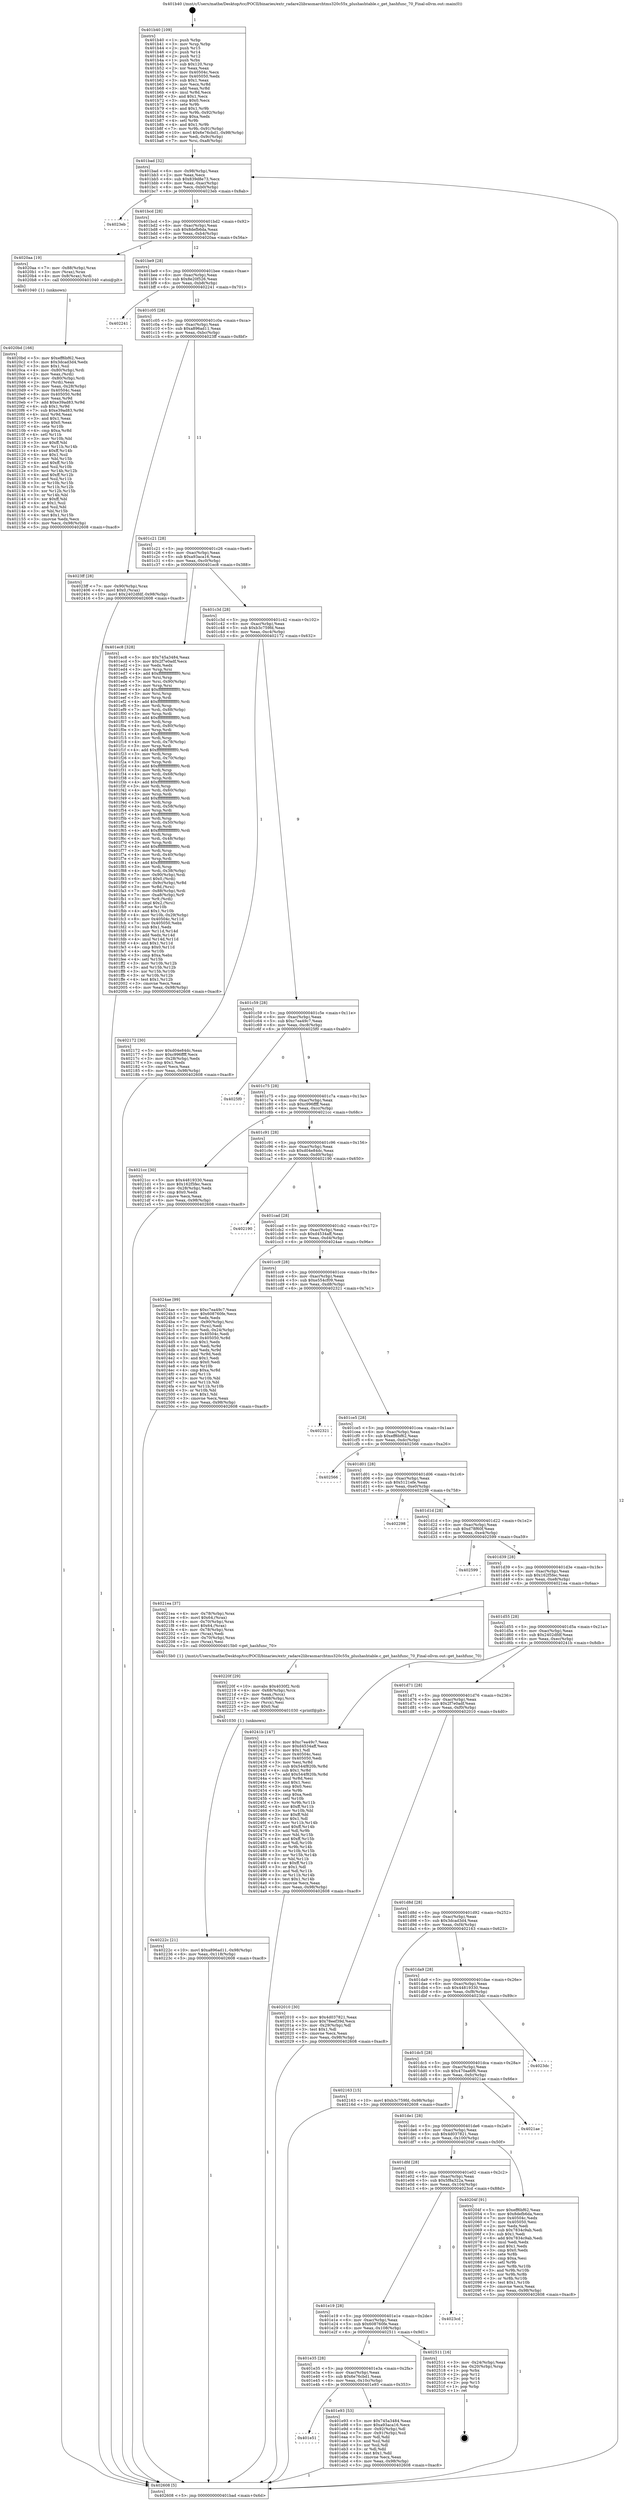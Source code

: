 digraph "0x401b40" {
  label = "0x401b40 (/mnt/c/Users/mathe/Desktop/tcc/POCII/binaries/extr_radare2librasmarchtms320c55x_plushashtable.c_get_hashfunc_70_Final-ollvm.out::main(0))"
  labelloc = "t"
  node[shape=record]

  Entry [label="",width=0.3,height=0.3,shape=circle,fillcolor=black,style=filled]
  "0x401bad" [label="{
     0x401bad [32]\l
     | [instrs]\l
     &nbsp;&nbsp;0x401bad \<+6\>: mov -0x98(%rbp),%eax\l
     &nbsp;&nbsp;0x401bb3 \<+2\>: mov %eax,%ecx\l
     &nbsp;&nbsp;0x401bb5 \<+6\>: sub $0x839d8e73,%ecx\l
     &nbsp;&nbsp;0x401bbb \<+6\>: mov %eax,-0xac(%rbp)\l
     &nbsp;&nbsp;0x401bc1 \<+6\>: mov %ecx,-0xb0(%rbp)\l
     &nbsp;&nbsp;0x401bc7 \<+6\>: je 00000000004023eb \<main+0x8ab\>\l
  }"]
  "0x4023eb" [label="{
     0x4023eb\l
  }", style=dashed]
  "0x401bcd" [label="{
     0x401bcd [28]\l
     | [instrs]\l
     &nbsp;&nbsp;0x401bcd \<+5\>: jmp 0000000000401bd2 \<main+0x92\>\l
     &nbsp;&nbsp;0x401bd2 \<+6\>: mov -0xac(%rbp),%eax\l
     &nbsp;&nbsp;0x401bd8 \<+5\>: sub $0x8defb6da,%eax\l
     &nbsp;&nbsp;0x401bdd \<+6\>: mov %eax,-0xb4(%rbp)\l
     &nbsp;&nbsp;0x401be3 \<+6\>: je 00000000004020aa \<main+0x56a\>\l
  }"]
  Exit [label="",width=0.3,height=0.3,shape=circle,fillcolor=black,style=filled,peripheries=2]
  "0x4020aa" [label="{
     0x4020aa [19]\l
     | [instrs]\l
     &nbsp;&nbsp;0x4020aa \<+7\>: mov -0x88(%rbp),%rax\l
     &nbsp;&nbsp;0x4020b1 \<+3\>: mov (%rax),%rax\l
     &nbsp;&nbsp;0x4020b4 \<+4\>: mov 0x8(%rax),%rdi\l
     &nbsp;&nbsp;0x4020b8 \<+5\>: call 0000000000401040 \<atoi@plt\>\l
     | [calls]\l
     &nbsp;&nbsp;0x401040 \{1\} (unknown)\l
  }"]
  "0x401be9" [label="{
     0x401be9 [28]\l
     | [instrs]\l
     &nbsp;&nbsp;0x401be9 \<+5\>: jmp 0000000000401bee \<main+0xae\>\l
     &nbsp;&nbsp;0x401bee \<+6\>: mov -0xac(%rbp),%eax\l
     &nbsp;&nbsp;0x401bf4 \<+5\>: sub $0x8e20f526,%eax\l
     &nbsp;&nbsp;0x401bf9 \<+6\>: mov %eax,-0xb8(%rbp)\l
     &nbsp;&nbsp;0x401bff \<+6\>: je 0000000000402241 \<main+0x701\>\l
  }"]
  "0x40222c" [label="{
     0x40222c [21]\l
     | [instrs]\l
     &nbsp;&nbsp;0x40222c \<+10\>: movl $0xa896ad11,-0x98(%rbp)\l
     &nbsp;&nbsp;0x402236 \<+6\>: mov %eax,-0x118(%rbp)\l
     &nbsp;&nbsp;0x40223c \<+5\>: jmp 0000000000402608 \<main+0xac8\>\l
  }"]
  "0x402241" [label="{
     0x402241\l
  }", style=dashed]
  "0x401c05" [label="{
     0x401c05 [28]\l
     | [instrs]\l
     &nbsp;&nbsp;0x401c05 \<+5\>: jmp 0000000000401c0a \<main+0xca\>\l
     &nbsp;&nbsp;0x401c0a \<+6\>: mov -0xac(%rbp),%eax\l
     &nbsp;&nbsp;0x401c10 \<+5\>: sub $0xa896ad11,%eax\l
     &nbsp;&nbsp;0x401c15 \<+6\>: mov %eax,-0xbc(%rbp)\l
     &nbsp;&nbsp;0x401c1b \<+6\>: je 00000000004023ff \<main+0x8bf\>\l
  }"]
  "0x40220f" [label="{
     0x40220f [29]\l
     | [instrs]\l
     &nbsp;&nbsp;0x40220f \<+10\>: movabs $0x4030f2,%rdi\l
     &nbsp;&nbsp;0x402219 \<+4\>: mov -0x68(%rbp),%rcx\l
     &nbsp;&nbsp;0x40221d \<+2\>: mov %eax,(%rcx)\l
     &nbsp;&nbsp;0x40221f \<+4\>: mov -0x68(%rbp),%rcx\l
     &nbsp;&nbsp;0x402223 \<+2\>: mov (%rcx),%esi\l
     &nbsp;&nbsp;0x402225 \<+2\>: mov $0x0,%al\l
     &nbsp;&nbsp;0x402227 \<+5\>: call 0000000000401030 \<printf@plt\>\l
     | [calls]\l
     &nbsp;&nbsp;0x401030 \{1\} (unknown)\l
  }"]
  "0x4023ff" [label="{
     0x4023ff [28]\l
     | [instrs]\l
     &nbsp;&nbsp;0x4023ff \<+7\>: mov -0x90(%rbp),%rax\l
     &nbsp;&nbsp;0x402406 \<+6\>: movl $0x0,(%rax)\l
     &nbsp;&nbsp;0x40240c \<+10\>: movl $0x2402dfdf,-0x98(%rbp)\l
     &nbsp;&nbsp;0x402416 \<+5\>: jmp 0000000000402608 \<main+0xac8\>\l
  }"]
  "0x401c21" [label="{
     0x401c21 [28]\l
     | [instrs]\l
     &nbsp;&nbsp;0x401c21 \<+5\>: jmp 0000000000401c26 \<main+0xe6\>\l
     &nbsp;&nbsp;0x401c26 \<+6\>: mov -0xac(%rbp),%eax\l
     &nbsp;&nbsp;0x401c2c \<+5\>: sub $0xa93aca16,%eax\l
     &nbsp;&nbsp;0x401c31 \<+6\>: mov %eax,-0xc0(%rbp)\l
     &nbsp;&nbsp;0x401c37 \<+6\>: je 0000000000401ec8 \<main+0x388\>\l
  }"]
  "0x4020bd" [label="{
     0x4020bd [166]\l
     | [instrs]\l
     &nbsp;&nbsp;0x4020bd \<+5\>: mov $0xeff6bf62,%ecx\l
     &nbsp;&nbsp;0x4020c2 \<+5\>: mov $0x3dcad3d4,%edx\l
     &nbsp;&nbsp;0x4020c7 \<+3\>: mov $0x1,%sil\l
     &nbsp;&nbsp;0x4020ca \<+4\>: mov -0x80(%rbp),%rdi\l
     &nbsp;&nbsp;0x4020ce \<+2\>: mov %eax,(%rdi)\l
     &nbsp;&nbsp;0x4020d0 \<+4\>: mov -0x80(%rbp),%rdi\l
     &nbsp;&nbsp;0x4020d4 \<+2\>: mov (%rdi),%eax\l
     &nbsp;&nbsp;0x4020d6 \<+3\>: mov %eax,-0x28(%rbp)\l
     &nbsp;&nbsp;0x4020d9 \<+7\>: mov 0x40504c,%eax\l
     &nbsp;&nbsp;0x4020e0 \<+8\>: mov 0x405050,%r8d\l
     &nbsp;&nbsp;0x4020e8 \<+3\>: mov %eax,%r9d\l
     &nbsp;&nbsp;0x4020eb \<+7\>: add $0xe39ad83,%r9d\l
     &nbsp;&nbsp;0x4020f2 \<+4\>: sub $0x1,%r9d\l
     &nbsp;&nbsp;0x4020f6 \<+7\>: sub $0xe39ad83,%r9d\l
     &nbsp;&nbsp;0x4020fd \<+4\>: imul %r9d,%eax\l
     &nbsp;&nbsp;0x402101 \<+3\>: and $0x1,%eax\l
     &nbsp;&nbsp;0x402104 \<+3\>: cmp $0x0,%eax\l
     &nbsp;&nbsp;0x402107 \<+4\>: sete %r10b\l
     &nbsp;&nbsp;0x40210b \<+4\>: cmp $0xa,%r8d\l
     &nbsp;&nbsp;0x40210f \<+4\>: setl %r11b\l
     &nbsp;&nbsp;0x402113 \<+3\>: mov %r10b,%bl\l
     &nbsp;&nbsp;0x402116 \<+3\>: xor $0xff,%bl\l
     &nbsp;&nbsp;0x402119 \<+3\>: mov %r11b,%r14b\l
     &nbsp;&nbsp;0x40211c \<+4\>: xor $0xff,%r14b\l
     &nbsp;&nbsp;0x402120 \<+4\>: xor $0x1,%sil\l
     &nbsp;&nbsp;0x402124 \<+3\>: mov %bl,%r15b\l
     &nbsp;&nbsp;0x402127 \<+4\>: and $0xff,%r15b\l
     &nbsp;&nbsp;0x40212b \<+3\>: and %sil,%r10b\l
     &nbsp;&nbsp;0x40212e \<+3\>: mov %r14b,%r12b\l
     &nbsp;&nbsp;0x402131 \<+4\>: and $0xff,%r12b\l
     &nbsp;&nbsp;0x402135 \<+3\>: and %sil,%r11b\l
     &nbsp;&nbsp;0x402138 \<+3\>: or %r10b,%r15b\l
     &nbsp;&nbsp;0x40213b \<+3\>: or %r11b,%r12b\l
     &nbsp;&nbsp;0x40213e \<+3\>: xor %r12b,%r15b\l
     &nbsp;&nbsp;0x402141 \<+3\>: or %r14b,%bl\l
     &nbsp;&nbsp;0x402144 \<+3\>: xor $0xff,%bl\l
     &nbsp;&nbsp;0x402147 \<+4\>: or $0x1,%sil\l
     &nbsp;&nbsp;0x40214b \<+3\>: and %sil,%bl\l
     &nbsp;&nbsp;0x40214e \<+3\>: or %bl,%r15b\l
     &nbsp;&nbsp;0x402151 \<+4\>: test $0x1,%r15b\l
     &nbsp;&nbsp;0x402155 \<+3\>: cmovne %edx,%ecx\l
     &nbsp;&nbsp;0x402158 \<+6\>: mov %ecx,-0x98(%rbp)\l
     &nbsp;&nbsp;0x40215e \<+5\>: jmp 0000000000402608 \<main+0xac8\>\l
  }"]
  "0x401ec8" [label="{
     0x401ec8 [328]\l
     | [instrs]\l
     &nbsp;&nbsp;0x401ec8 \<+5\>: mov $0x745a3484,%eax\l
     &nbsp;&nbsp;0x401ecd \<+5\>: mov $0x2f7e0adf,%ecx\l
     &nbsp;&nbsp;0x401ed2 \<+2\>: xor %edx,%edx\l
     &nbsp;&nbsp;0x401ed4 \<+3\>: mov %rsp,%rsi\l
     &nbsp;&nbsp;0x401ed7 \<+4\>: add $0xfffffffffffffff0,%rsi\l
     &nbsp;&nbsp;0x401edb \<+3\>: mov %rsi,%rsp\l
     &nbsp;&nbsp;0x401ede \<+7\>: mov %rsi,-0x90(%rbp)\l
     &nbsp;&nbsp;0x401ee5 \<+3\>: mov %rsp,%rsi\l
     &nbsp;&nbsp;0x401ee8 \<+4\>: add $0xfffffffffffffff0,%rsi\l
     &nbsp;&nbsp;0x401eec \<+3\>: mov %rsi,%rsp\l
     &nbsp;&nbsp;0x401eef \<+3\>: mov %rsp,%rdi\l
     &nbsp;&nbsp;0x401ef2 \<+4\>: add $0xfffffffffffffff0,%rdi\l
     &nbsp;&nbsp;0x401ef6 \<+3\>: mov %rdi,%rsp\l
     &nbsp;&nbsp;0x401ef9 \<+7\>: mov %rdi,-0x88(%rbp)\l
     &nbsp;&nbsp;0x401f00 \<+3\>: mov %rsp,%rdi\l
     &nbsp;&nbsp;0x401f03 \<+4\>: add $0xfffffffffffffff0,%rdi\l
     &nbsp;&nbsp;0x401f07 \<+3\>: mov %rdi,%rsp\l
     &nbsp;&nbsp;0x401f0a \<+4\>: mov %rdi,-0x80(%rbp)\l
     &nbsp;&nbsp;0x401f0e \<+3\>: mov %rsp,%rdi\l
     &nbsp;&nbsp;0x401f11 \<+4\>: add $0xfffffffffffffff0,%rdi\l
     &nbsp;&nbsp;0x401f15 \<+3\>: mov %rdi,%rsp\l
     &nbsp;&nbsp;0x401f18 \<+4\>: mov %rdi,-0x78(%rbp)\l
     &nbsp;&nbsp;0x401f1c \<+3\>: mov %rsp,%rdi\l
     &nbsp;&nbsp;0x401f1f \<+4\>: add $0xfffffffffffffff0,%rdi\l
     &nbsp;&nbsp;0x401f23 \<+3\>: mov %rdi,%rsp\l
     &nbsp;&nbsp;0x401f26 \<+4\>: mov %rdi,-0x70(%rbp)\l
     &nbsp;&nbsp;0x401f2a \<+3\>: mov %rsp,%rdi\l
     &nbsp;&nbsp;0x401f2d \<+4\>: add $0xfffffffffffffff0,%rdi\l
     &nbsp;&nbsp;0x401f31 \<+3\>: mov %rdi,%rsp\l
     &nbsp;&nbsp;0x401f34 \<+4\>: mov %rdi,-0x68(%rbp)\l
     &nbsp;&nbsp;0x401f38 \<+3\>: mov %rsp,%rdi\l
     &nbsp;&nbsp;0x401f3b \<+4\>: add $0xfffffffffffffff0,%rdi\l
     &nbsp;&nbsp;0x401f3f \<+3\>: mov %rdi,%rsp\l
     &nbsp;&nbsp;0x401f42 \<+4\>: mov %rdi,-0x60(%rbp)\l
     &nbsp;&nbsp;0x401f46 \<+3\>: mov %rsp,%rdi\l
     &nbsp;&nbsp;0x401f49 \<+4\>: add $0xfffffffffffffff0,%rdi\l
     &nbsp;&nbsp;0x401f4d \<+3\>: mov %rdi,%rsp\l
     &nbsp;&nbsp;0x401f50 \<+4\>: mov %rdi,-0x58(%rbp)\l
     &nbsp;&nbsp;0x401f54 \<+3\>: mov %rsp,%rdi\l
     &nbsp;&nbsp;0x401f57 \<+4\>: add $0xfffffffffffffff0,%rdi\l
     &nbsp;&nbsp;0x401f5b \<+3\>: mov %rdi,%rsp\l
     &nbsp;&nbsp;0x401f5e \<+4\>: mov %rdi,-0x50(%rbp)\l
     &nbsp;&nbsp;0x401f62 \<+3\>: mov %rsp,%rdi\l
     &nbsp;&nbsp;0x401f65 \<+4\>: add $0xfffffffffffffff0,%rdi\l
     &nbsp;&nbsp;0x401f69 \<+3\>: mov %rdi,%rsp\l
     &nbsp;&nbsp;0x401f6c \<+4\>: mov %rdi,-0x48(%rbp)\l
     &nbsp;&nbsp;0x401f70 \<+3\>: mov %rsp,%rdi\l
     &nbsp;&nbsp;0x401f73 \<+4\>: add $0xfffffffffffffff0,%rdi\l
     &nbsp;&nbsp;0x401f77 \<+3\>: mov %rdi,%rsp\l
     &nbsp;&nbsp;0x401f7a \<+4\>: mov %rdi,-0x40(%rbp)\l
     &nbsp;&nbsp;0x401f7e \<+3\>: mov %rsp,%rdi\l
     &nbsp;&nbsp;0x401f81 \<+4\>: add $0xfffffffffffffff0,%rdi\l
     &nbsp;&nbsp;0x401f85 \<+3\>: mov %rdi,%rsp\l
     &nbsp;&nbsp;0x401f88 \<+4\>: mov %rdi,-0x38(%rbp)\l
     &nbsp;&nbsp;0x401f8c \<+7\>: mov -0x90(%rbp),%rdi\l
     &nbsp;&nbsp;0x401f93 \<+6\>: movl $0x0,(%rdi)\l
     &nbsp;&nbsp;0x401f99 \<+7\>: mov -0x9c(%rbp),%r8d\l
     &nbsp;&nbsp;0x401fa0 \<+3\>: mov %r8d,(%rsi)\l
     &nbsp;&nbsp;0x401fa3 \<+7\>: mov -0x88(%rbp),%rdi\l
     &nbsp;&nbsp;0x401faa \<+7\>: mov -0xa8(%rbp),%r9\l
     &nbsp;&nbsp;0x401fb1 \<+3\>: mov %r9,(%rdi)\l
     &nbsp;&nbsp;0x401fb4 \<+3\>: cmpl $0x2,(%rsi)\l
     &nbsp;&nbsp;0x401fb7 \<+4\>: setne %r10b\l
     &nbsp;&nbsp;0x401fbb \<+4\>: and $0x1,%r10b\l
     &nbsp;&nbsp;0x401fbf \<+4\>: mov %r10b,-0x29(%rbp)\l
     &nbsp;&nbsp;0x401fc3 \<+8\>: mov 0x40504c,%r11d\l
     &nbsp;&nbsp;0x401fcb \<+7\>: mov 0x405050,%ebx\l
     &nbsp;&nbsp;0x401fd2 \<+3\>: sub $0x1,%edx\l
     &nbsp;&nbsp;0x401fd5 \<+3\>: mov %r11d,%r14d\l
     &nbsp;&nbsp;0x401fd8 \<+3\>: add %edx,%r14d\l
     &nbsp;&nbsp;0x401fdb \<+4\>: imul %r14d,%r11d\l
     &nbsp;&nbsp;0x401fdf \<+4\>: and $0x1,%r11d\l
     &nbsp;&nbsp;0x401fe3 \<+4\>: cmp $0x0,%r11d\l
     &nbsp;&nbsp;0x401fe7 \<+4\>: sete %r10b\l
     &nbsp;&nbsp;0x401feb \<+3\>: cmp $0xa,%ebx\l
     &nbsp;&nbsp;0x401fee \<+4\>: setl %r15b\l
     &nbsp;&nbsp;0x401ff2 \<+3\>: mov %r10b,%r12b\l
     &nbsp;&nbsp;0x401ff5 \<+3\>: and %r15b,%r12b\l
     &nbsp;&nbsp;0x401ff8 \<+3\>: xor %r15b,%r10b\l
     &nbsp;&nbsp;0x401ffb \<+3\>: or %r10b,%r12b\l
     &nbsp;&nbsp;0x401ffe \<+4\>: test $0x1,%r12b\l
     &nbsp;&nbsp;0x402002 \<+3\>: cmovne %ecx,%eax\l
     &nbsp;&nbsp;0x402005 \<+6\>: mov %eax,-0x98(%rbp)\l
     &nbsp;&nbsp;0x40200b \<+5\>: jmp 0000000000402608 \<main+0xac8\>\l
  }"]
  "0x401c3d" [label="{
     0x401c3d [28]\l
     | [instrs]\l
     &nbsp;&nbsp;0x401c3d \<+5\>: jmp 0000000000401c42 \<main+0x102\>\l
     &nbsp;&nbsp;0x401c42 \<+6\>: mov -0xac(%rbp),%eax\l
     &nbsp;&nbsp;0x401c48 \<+5\>: sub $0xb3c759fd,%eax\l
     &nbsp;&nbsp;0x401c4d \<+6\>: mov %eax,-0xc4(%rbp)\l
     &nbsp;&nbsp;0x401c53 \<+6\>: je 0000000000402172 \<main+0x632\>\l
  }"]
  "0x401b40" [label="{
     0x401b40 [109]\l
     | [instrs]\l
     &nbsp;&nbsp;0x401b40 \<+1\>: push %rbp\l
     &nbsp;&nbsp;0x401b41 \<+3\>: mov %rsp,%rbp\l
     &nbsp;&nbsp;0x401b44 \<+2\>: push %r15\l
     &nbsp;&nbsp;0x401b46 \<+2\>: push %r14\l
     &nbsp;&nbsp;0x401b48 \<+2\>: push %r12\l
     &nbsp;&nbsp;0x401b4a \<+1\>: push %rbx\l
     &nbsp;&nbsp;0x401b4b \<+7\>: sub $0x120,%rsp\l
     &nbsp;&nbsp;0x401b52 \<+2\>: xor %eax,%eax\l
     &nbsp;&nbsp;0x401b54 \<+7\>: mov 0x40504c,%ecx\l
     &nbsp;&nbsp;0x401b5b \<+7\>: mov 0x405050,%edx\l
     &nbsp;&nbsp;0x401b62 \<+3\>: sub $0x1,%eax\l
     &nbsp;&nbsp;0x401b65 \<+3\>: mov %ecx,%r8d\l
     &nbsp;&nbsp;0x401b68 \<+3\>: add %eax,%r8d\l
     &nbsp;&nbsp;0x401b6b \<+4\>: imul %r8d,%ecx\l
     &nbsp;&nbsp;0x401b6f \<+3\>: and $0x1,%ecx\l
     &nbsp;&nbsp;0x401b72 \<+3\>: cmp $0x0,%ecx\l
     &nbsp;&nbsp;0x401b75 \<+4\>: sete %r9b\l
     &nbsp;&nbsp;0x401b79 \<+4\>: and $0x1,%r9b\l
     &nbsp;&nbsp;0x401b7d \<+7\>: mov %r9b,-0x92(%rbp)\l
     &nbsp;&nbsp;0x401b84 \<+3\>: cmp $0xa,%edx\l
     &nbsp;&nbsp;0x401b87 \<+4\>: setl %r9b\l
     &nbsp;&nbsp;0x401b8b \<+4\>: and $0x1,%r9b\l
     &nbsp;&nbsp;0x401b8f \<+7\>: mov %r9b,-0x91(%rbp)\l
     &nbsp;&nbsp;0x401b96 \<+10\>: movl $0x6e76cbd1,-0x98(%rbp)\l
     &nbsp;&nbsp;0x401ba0 \<+6\>: mov %edi,-0x9c(%rbp)\l
     &nbsp;&nbsp;0x401ba6 \<+7\>: mov %rsi,-0xa8(%rbp)\l
  }"]
  "0x402172" [label="{
     0x402172 [30]\l
     | [instrs]\l
     &nbsp;&nbsp;0x402172 \<+5\>: mov $0xd04e84dc,%eax\l
     &nbsp;&nbsp;0x402177 \<+5\>: mov $0xc996ffff,%ecx\l
     &nbsp;&nbsp;0x40217c \<+3\>: mov -0x28(%rbp),%edx\l
     &nbsp;&nbsp;0x40217f \<+3\>: cmp $0x1,%edx\l
     &nbsp;&nbsp;0x402182 \<+3\>: cmovl %ecx,%eax\l
     &nbsp;&nbsp;0x402185 \<+6\>: mov %eax,-0x98(%rbp)\l
     &nbsp;&nbsp;0x40218b \<+5\>: jmp 0000000000402608 \<main+0xac8\>\l
  }"]
  "0x401c59" [label="{
     0x401c59 [28]\l
     | [instrs]\l
     &nbsp;&nbsp;0x401c59 \<+5\>: jmp 0000000000401c5e \<main+0x11e\>\l
     &nbsp;&nbsp;0x401c5e \<+6\>: mov -0xac(%rbp),%eax\l
     &nbsp;&nbsp;0x401c64 \<+5\>: sub $0xc7ea49c7,%eax\l
     &nbsp;&nbsp;0x401c69 \<+6\>: mov %eax,-0xc8(%rbp)\l
     &nbsp;&nbsp;0x401c6f \<+6\>: je 00000000004025f0 \<main+0xab0\>\l
  }"]
  "0x402608" [label="{
     0x402608 [5]\l
     | [instrs]\l
     &nbsp;&nbsp;0x402608 \<+5\>: jmp 0000000000401bad \<main+0x6d\>\l
  }"]
  "0x4025f0" [label="{
     0x4025f0\l
  }", style=dashed]
  "0x401c75" [label="{
     0x401c75 [28]\l
     | [instrs]\l
     &nbsp;&nbsp;0x401c75 \<+5\>: jmp 0000000000401c7a \<main+0x13a\>\l
     &nbsp;&nbsp;0x401c7a \<+6\>: mov -0xac(%rbp),%eax\l
     &nbsp;&nbsp;0x401c80 \<+5\>: sub $0xc996ffff,%eax\l
     &nbsp;&nbsp;0x401c85 \<+6\>: mov %eax,-0xcc(%rbp)\l
     &nbsp;&nbsp;0x401c8b \<+6\>: je 00000000004021cc \<main+0x68c\>\l
  }"]
  "0x401e51" [label="{
     0x401e51\l
  }", style=dashed]
  "0x4021cc" [label="{
     0x4021cc [30]\l
     | [instrs]\l
     &nbsp;&nbsp;0x4021cc \<+5\>: mov $0x44819330,%eax\l
     &nbsp;&nbsp;0x4021d1 \<+5\>: mov $0x162f5fec,%ecx\l
     &nbsp;&nbsp;0x4021d6 \<+3\>: mov -0x28(%rbp),%edx\l
     &nbsp;&nbsp;0x4021d9 \<+3\>: cmp $0x0,%edx\l
     &nbsp;&nbsp;0x4021dc \<+3\>: cmove %ecx,%eax\l
     &nbsp;&nbsp;0x4021df \<+6\>: mov %eax,-0x98(%rbp)\l
     &nbsp;&nbsp;0x4021e5 \<+5\>: jmp 0000000000402608 \<main+0xac8\>\l
  }"]
  "0x401c91" [label="{
     0x401c91 [28]\l
     | [instrs]\l
     &nbsp;&nbsp;0x401c91 \<+5\>: jmp 0000000000401c96 \<main+0x156\>\l
     &nbsp;&nbsp;0x401c96 \<+6\>: mov -0xac(%rbp),%eax\l
     &nbsp;&nbsp;0x401c9c \<+5\>: sub $0xd04e84dc,%eax\l
     &nbsp;&nbsp;0x401ca1 \<+6\>: mov %eax,-0xd0(%rbp)\l
     &nbsp;&nbsp;0x401ca7 \<+6\>: je 0000000000402190 \<main+0x650\>\l
  }"]
  "0x401e93" [label="{
     0x401e93 [53]\l
     | [instrs]\l
     &nbsp;&nbsp;0x401e93 \<+5\>: mov $0x745a3484,%eax\l
     &nbsp;&nbsp;0x401e98 \<+5\>: mov $0xa93aca16,%ecx\l
     &nbsp;&nbsp;0x401e9d \<+6\>: mov -0x92(%rbp),%dl\l
     &nbsp;&nbsp;0x401ea3 \<+7\>: mov -0x91(%rbp),%sil\l
     &nbsp;&nbsp;0x401eaa \<+3\>: mov %dl,%dil\l
     &nbsp;&nbsp;0x401ead \<+3\>: and %sil,%dil\l
     &nbsp;&nbsp;0x401eb0 \<+3\>: xor %sil,%dl\l
     &nbsp;&nbsp;0x401eb3 \<+3\>: or %dl,%dil\l
     &nbsp;&nbsp;0x401eb6 \<+4\>: test $0x1,%dil\l
     &nbsp;&nbsp;0x401eba \<+3\>: cmovne %ecx,%eax\l
     &nbsp;&nbsp;0x401ebd \<+6\>: mov %eax,-0x98(%rbp)\l
     &nbsp;&nbsp;0x401ec3 \<+5\>: jmp 0000000000402608 \<main+0xac8\>\l
  }"]
  "0x402190" [label="{
     0x402190\l
  }", style=dashed]
  "0x401cad" [label="{
     0x401cad [28]\l
     | [instrs]\l
     &nbsp;&nbsp;0x401cad \<+5\>: jmp 0000000000401cb2 \<main+0x172\>\l
     &nbsp;&nbsp;0x401cb2 \<+6\>: mov -0xac(%rbp),%eax\l
     &nbsp;&nbsp;0x401cb8 \<+5\>: sub $0xd4534aff,%eax\l
     &nbsp;&nbsp;0x401cbd \<+6\>: mov %eax,-0xd4(%rbp)\l
     &nbsp;&nbsp;0x401cc3 \<+6\>: je 00000000004024ae \<main+0x96e\>\l
  }"]
  "0x401e35" [label="{
     0x401e35 [28]\l
     | [instrs]\l
     &nbsp;&nbsp;0x401e35 \<+5\>: jmp 0000000000401e3a \<main+0x2fa\>\l
     &nbsp;&nbsp;0x401e3a \<+6\>: mov -0xac(%rbp),%eax\l
     &nbsp;&nbsp;0x401e40 \<+5\>: sub $0x6e76cbd1,%eax\l
     &nbsp;&nbsp;0x401e45 \<+6\>: mov %eax,-0x10c(%rbp)\l
     &nbsp;&nbsp;0x401e4b \<+6\>: je 0000000000401e93 \<main+0x353\>\l
  }"]
  "0x4024ae" [label="{
     0x4024ae [99]\l
     | [instrs]\l
     &nbsp;&nbsp;0x4024ae \<+5\>: mov $0xc7ea49c7,%eax\l
     &nbsp;&nbsp;0x4024b3 \<+5\>: mov $0x608760fe,%ecx\l
     &nbsp;&nbsp;0x4024b8 \<+2\>: xor %edx,%edx\l
     &nbsp;&nbsp;0x4024ba \<+7\>: mov -0x90(%rbp),%rsi\l
     &nbsp;&nbsp;0x4024c1 \<+2\>: mov (%rsi),%edi\l
     &nbsp;&nbsp;0x4024c3 \<+3\>: mov %edi,-0x24(%rbp)\l
     &nbsp;&nbsp;0x4024c6 \<+7\>: mov 0x40504c,%edi\l
     &nbsp;&nbsp;0x4024cd \<+8\>: mov 0x405050,%r8d\l
     &nbsp;&nbsp;0x4024d5 \<+3\>: sub $0x1,%edx\l
     &nbsp;&nbsp;0x4024d8 \<+3\>: mov %edi,%r9d\l
     &nbsp;&nbsp;0x4024db \<+3\>: add %edx,%r9d\l
     &nbsp;&nbsp;0x4024de \<+4\>: imul %r9d,%edi\l
     &nbsp;&nbsp;0x4024e2 \<+3\>: and $0x1,%edi\l
     &nbsp;&nbsp;0x4024e5 \<+3\>: cmp $0x0,%edi\l
     &nbsp;&nbsp;0x4024e8 \<+4\>: sete %r10b\l
     &nbsp;&nbsp;0x4024ec \<+4\>: cmp $0xa,%r8d\l
     &nbsp;&nbsp;0x4024f0 \<+4\>: setl %r11b\l
     &nbsp;&nbsp;0x4024f4 \<+3\>: mov %r10b,%bl\l
     &nbsp;&nbsp;0x4024f7 \<+3\>: and %r11b,%bl\l
     &nbsp;&nbsp;0x4024fa \<+3\>: xor %r11b,%r10b\l
     &nbsp;&nbsp;0x4024fd \<+3\>: or %r10b,%bl\l
     &nbsp;&nbsp;0x402500 \<+3\>: test $0x1,%bl\l
     &nbsp;&nbsp;0x402503 \<+3\>: cmovne %ecx,%eax\l
     &nbsp;&nbsp;0x402506 \<+6\>: mov %eax,-0x98(%rbp)\l
     &nbsp;&nbsp;0x40250c \<+5\>: jmp 0000000000402608 \<main+0xac8\>\l
  }"]
  "0x401cc9" [label="{
     0x401cc9 [28]\l
     | [instrs]\l
     &nbsp;&nbsp;0x401cc9 \<+5\>: jmp 0000000000401cce \<main+0x18e\>\l
     &nbsp;&nbsp;0x401cce \<+6\>: mov -0xac(%rbp),%eax\l
     &nbsp;&nbsp;0x401cd4 \<+5\>: sub $0xe554cf09,%eax\l
     &nbsp;&nbsp;0x401cd9 \<+6\>: mov %eax,-0xd8(%rbp)\l
     &nbsp;&nbsp;0x401cdf \<+6\>: je 0000000000402321 \<main+0x7e1\>\l
  }"]
  "0x402511" [label="{
     0x402511 [16]\l
     | [instrs]\l
     &nbsp;&nbsp;0x402511 \<+3\>: mov -0x24(%rbp),%eax\l
     &nbsp;&nbsp;0x402514 \<+4\>: lea -0x20(%rbp),%rsp\l
     &nbsp;&nbsp;0x402518 \<+1\>: pop %rbx\l
     &nbsp;&nbsp;0x402519 \<+2\>: pop %r12\l
     &nbsp;&nbsp;0x40251b \<+2\>: pop %r14\l
     &nbsp;&nbsp;0x40251d \<+2\>: pop %r15\l
     &nbsp;&nbsp;0x40251f \<+1\>: pop %rbp\l
     &nbsp;&nbsp;0x402520 \<+1\>: ret\l
  }"]
  "0x402321" [label="{
     0x402321\l
  }", style=dashed]
  "0x401ce5" [label="{
     0x401ce5 [28]\l
     | [instrs]\l
     &nbsp;&nbsp;0x401ce5 \<+5\>: jmp 0000000000401cea \<main+0x1aa\>\l
     &nbsp;&nbsp;0x401cea \<+6\>: mov -0xac(%rbp),%eax\l
     &nbsp;&nbsp;0x401cf0 \<+5\>: sub $0xeff6bf62,%eax\l
     &nbsp;&nbsp;0x401cf5 \<+6\>: mov %eax,-0xdc(%rbp)\l
     &nbsp;&nbsp;0x401cfb \<+6\>: je 0000000000402566 \<main+0xa26\>\l
  }"]
  "0x401e19" [label="{
     0x401e19 [28]\l
     | [instrs]\l
     &nbsp;&nbsp;0x401e19 \<+5\>: jmp 0000000000401e1e \<main+0x2de\>\l
     &nbsp;&nbsp;0x401e1e \<+6\>: mov -0xac(%rbp),%eax\l
     &nbsp;&nbsp;0x401e24 \<+5\>: sub $0x608760fe,%eax\l
     &nbsp;&nbsp;0x401e29 \<+6\>: mov %eax,-0x108(%rbp)\l
     &nbsp;&nbsp;0x401e2f \<+6\>: je 0000000000402511 \<main+0x9d1\>\l
  }"]
  "0x402566" [label="{
     0x402566\l
  }", style=dashed]
  "0x401d01" [label="{
     0x401d01 [28]\l
     | [instrs]\l
     &nbsp;&nbsp;0x401d01 \<+5\>: jmp 0000000000401d06 \<main+0x1c6\>\l
     &nbsp;&nbsp;0x401d06 \<+6\>: mov -0xac(%rbp),%eax\l
     &nbsp;&nbsp;0x401d0c \<+5\>: sub $0x5121efe,%eax\l
     &nbsp;&nbsp;0x401d11 \<+6\>: mov %eax,-0xe0(%rbp)\l
     &nbsp;&nbsp;0x401d17 \<+6\>: je 0000000000402298 \<main+0x758\>\l
  }"]
  "0x4023cd" [label="{
     0x4023cd\l
  }", style=dashed]
  "0x402298" [label="{
     0x402298\l
  }", style=dashed]
  "0x401d1d" [label="{
     0x401d1d [28]\l
     | [instrs]\l
     &nbsp;&nbsp;0x401d1d \<+5\>: jmp 0000000000401d22 \<main+0x1e2\>\l
     &nbsp;&nbsp;0x401d22 \<+6\>: mov -0xac(%rbp),%eax\l
     &nbsp;&nbsp;0x401d28 \<+5\>: sub $0xd78f60f,%eax\l
     &nbsp;&nbsp;0x401d2d \<+6\>: mov %eax,-0xe4(%rbp)\l
     &nbsp;&nbsp;0x401d33 \<+6\>: je 0000000000402599 \<main+0xa59\>\l
  }"]
  "0x401dfd" [label="{
     0x401dfd [28]\l
     | [instrs]\l
     &nbsp;&nbsp;0x401dfd \<+5\>: jmp 0000000000401e02 \<main+0x2c2\>\l
     &nbsp;&nbsp;0x401e02 \<+6\>: mov -0xac(%rbp),%eax\l
     &nbsp;&nbsp;0x401e08 \<+5\>: sub $0x5f8a322a,%eax\l
     &nbsp;&nbsp;0x401e0d \<+6\>: mov %eax,-0x104(%rbp)\l
     &nbsp;&nbsp;0x401e13 \<+6\>: je 00000000004023cd \<main+0x88d\>\l
  }"]
  "0x402599" [label="{
     0x402599\l
  }", style=dashed]
  "0x401d39" [label="{
     0x401d39 [28]\l
     | [instrs]\l
     &nbsp;&nbsp;0x401d39 \<+5\>: jmp 0000000000401d3e \<main+0x1fe\>\l
     &nbsp;&nbsp;0x401d3e \<+6\>: mov -0xac(%rbp),%eax\l
     &nbsp;&nbsp;0x401d44 \<+5\>: sub $0x162f5fec,%eax\l
     &nbsp;&nbsp;0x401d49 \<+6\>: mov %eax,-0xe8(%rbp)\l
     &nbsp;&nbsp;0x401d4f \<+6\>: je 00000000004021ea \<main+0x6aa\>\l
  }"]
  "0x40204f" [label="{
     0x40204f [91]\l
     | [instrs]\l
     &nbsp;&nbsp;0x40204f \<+5\>: mov $0xeff6bf62,%eax\l
     &nbsp;&nbsp;0x402054 \<+5\>: mov $0x8defb6da,%ecx\l
     &nbsp;&nbsp;0x402059 \<+7\>: mov 0x40504c,%edx\l
     &nbsp;&nbsp;0x402060 \<+7\>: mov 0x405050,%esi\l
     &nbsp;&nbsp;0x402067 \<+2\>: mov %edx,%edi\l
     &nbsp;&nbsp;0x402069 \<+6\>: sub $0x7834c9ab,%edi\l
     &nbsp;&nbsp;0x40206f \<+3\>: sub $0x1,%edi\l
     &nbsp;&nbsp;0x402072 \<+6\>: add $0x7834c9ab,%edi\l
     &nbsp;&nbsp;0x402078 \<+3\>: imul %edi,%edx\l
     &nbsp;&nbsp;0x40207b \<+3\>: and $0x1,%edx\l
     &nbsp;&nbsp;0x40207e \<+3\>: cmp $0x0,%edx\l
     &nbsp;&nbsp;0x402081 \<+4\>: sete %r8b\l
     &nbsp;&nbsp;0x402085 \<+3\>: cmp $0xa,%esi\l
     &nbsp;&nbsp;0x402088 \<+4\>: setl %r9b\l
     &nbsp;&nbsp;0x40208c \<+3\>: mov %r8b,%r10b\l
     &nbsp;&nbsp;0x40208f \<+3\>: and %r9b,%r10b\l
     &nbsp;&nbsp;0x402092 \<+3\>: xor %r9b,%r8b\l
     &nbsp;&nbsp;0x402095 \<+3\>: or %r8b,%r10b\l
     &nbsp;&nbsp;0x402098 \<+4\>: test $0x1,%r10b\l
     &nbsp;&nbsp;0x40209c \<+3\>: cmovne %ecx,%eax\l
     &nbsp;&nbsp;0x40209f \<+6\>: mov %eax,-0x98(%rbp)\l
     &nbsp;&nbsp;0x4020a5 \<+5\>: jmp 0000000000402608 \<main+0xac8\>\l
  }"]
  "0x4021ea" [label="{
     0x4021ea [37]\l
     | [instrs]\l
     &nbsp;&nbsp;0x4021ea \<+4\>: mov -0x78(%rbp),%rax\l
     &nbsp;&nbsp;0x4021ee \<+6\>: movl $0x64,(%rax)\l
     &nbsp;&nbsp;0x4021f4 \<+4\>: mov -0x70(%rbp),%rax\l
     &nbsp;&nbsp;0x4021f8 \<+6\>: movl $0x64,(%rax)\l
     &nbsp;&nbsp;0x4021fe \<+4\>: mov -0x78(%rbp),%rax\l
     &nbsp;&nbsp;0x402202 \<+2\>: mov (%rax),%edi\l
     &nbsp;&nbsp;0x402204 \<+4\>: mov -0x70(%rbp),%rax\l
     &nbsp;&nbsp;0x402208 \<+2\>: mov (%rax),%esi\l
     &nbsp;&nbsp;0x40220a \<+5\>: call 00000000004015b0 \<get_hashfunc_70\>\l
     | [calls]\l
     &nbsp;&nbsp;0x4015b0 \{1\} (/mnt/c/Users/mathe/Desktop/tcc/POCII/binaries/extr_radare2librasmarchtms320c55x_plushashtable.c_get_hashfunc_70_Final-ollvm.out::get_hashfunc_70)\l
  }"]
  "0x401d55" [label="{
     0x401d55 [28]\l
     | [instrs]\l
     &nbsp;&nbsp;0x401d55 \<+5\>: jmp 0000000000401d5a \<main+0x21a\>\l
     &nbsp;&nbsp;0x401d5a \<+6\>: mov -0xac(%rbp),%eax\l
     &nbsp;&nbsp;0x401d60 \<+5\>: sub $0x2402dfdf,%eax\l
     &nbsp;&nbsp;0x401d65 \<+6\>: mov %eax,-0xec(%rbp)\l
     &nbsp;&nbsp;0x401d6b \<+6\>: je 000000000040241b \<main+0x8db\>\l
  }"]
  "0x401de1" [label="{
     0x401de1 [28]\l
     | [instrs]\l
     &nbsp;&nbsp;0x401de1 \<+5\>: jmp 0000000000401de6 \<main+0x2a6\>\l
     &nbsp;&nbsp;0x401de6 \<+6\>: mov -0xac(%rbp),%eax\l
     &nbsp;&nbsp;0x401dec \<+5\>: sub $0x4d037821,%eax\l
     &nbsp;&nbsp;0x401df1 \<+6\>: mov %eax,-0x100(%rbp)\l
     &nbsp;&nbsp;0x401df7 \<+6\>: je 000000000040204f \<main+0x50f\>\l
  }"]
  "0x40241b" [label="{
     0x40241b [147]\l
     | [instrs]\l
     &nbsp;&nbsp;0x40241b \<+5\>: mov $0xc7ea49c7,%eax\l
     &nbsp;&nbsp;0x402420 \<+5\>: mov $0xd4534aff,%ecx\l
     &nbsp;&nbsp;0x402425 \<+2\>: mov $0x1,%dl\l
     &nbsp;&nbsp;0x402427 \<+7\>: mov 0x40504c,%esi\l
     &nbsp;&nbsp;0x40242e \<+7\>: mov 0x405050,%edi\l
     &nbsp;&nbsp;0x402435 \<+3\>: mov %esi,%r8d\l
     &nbsp;&nbsp;0x402438 \<+7\>: sub $0x544f820b,%r8d\l
     &nbsp;&nbsp;0x40243f \<+4\>: sub $0x1,%r8d\l
     &nbsp;&nbsp;0x402443 \<+7\>: add $0x544f820b,%r8d\l
     &nbsp;&nbsp;0x40244a \<+4\>: imul %r8d,%esi\l
     &nbsp;&nbsp;0x40244e \<+3\>: and $0x1,%esi\l
     &nbsp;&nbsp;0x402451 \<+3\>: cmp $0x0,%esi\l
     &nbsp;&nbsp;0x402454 \<+4\>: sete %r9b\l
     &nbsp;&nbsp;0x402458 \<+3\>: cmp $0xa,%edi\l
     &nbsp;&nbsp;0x40245b \<+4\>: setl %r10b\l
     &nbsp;&nbsp;0x40245f \<+3\>: mov %r9b,%r11b\l
     &nbsp;&nbsp;0x402462 \<+4\>: xor $0xff,%r11b\l
     &nbsp;&nbsp;0x402466 \<+3\>: mov %r10b,%bl\l
     &nbsp;&nbsp;0x402469 \<+3\>: xor $0xff,%bl\l
     &nbsp;&nbsp;0x40246c \<+3\>: xor $0x1,%dl\l
     &nbsp;&nbsp;0x40246f \<+3\>: mov %r11b,%r14b\l
     &nbsp;&nbsp;0x402472 \<+4\>: and $0xff,%r14b\l
     &nbsp;&nbsp;0x402476 \<+3\>: and %dl,%r9b\l
     &nbsp;&nbsp;0x402479 \<+3\>: mov %bl,%r15b\l
     &nbsp;&nbsp;0x40247c \<+4\>: and $0xff,%r15b\l
     &nbsp;&nbsp;0x402480 \<+3\>: and %dl,%r10b\l
     &nbsp;&nbsp;0x402483 \<+3\>: or %r9b,%r14b\l
     &nbsp;&nbsp;0x402486 \<+3\>: or %r10b,%r15b\l
     &nbsp;&nbsp;0x402489 \<+3\>: xor %r15b,%r14b\l
     &nbsp;&nbsp;0x40248c \<+3\>: or %bl,%r11b\l
     &nbsp;&nbsp;0x40248f \<+4\>: xor $0xff,%r11b\l
     &nbsp;&nbsp;0x402493 \<+3\>: or $0x1,%dl\l
     &nbsp;&nbsp;0x402496 \<+3\>: and %dl,%r11b\l
     &nbsp;&nbsp;0x402499 \<+3\>: or %r11b,%r14b\l
     &nbsp;&nbsp;0x40249c \<+4\>: test $0x1,%r14b\l
     &nbsp;&nbsp;0x4024a0 \<+3\>: cmovne %ecx,%eax\l
     &nbsp;&nbsp;0x4024a3 \<+6\>: mov %eax,-0x98(%rbp)\l
     &nbsp;&nbsp;0x4024a9 \<+5\>: jmp 0000000000402608 \<main+0xac8\>\l
  }"]
  "0x401d71" [label="{
     0x401d71 [28]\l
     | [instrs]\l
     &nbsp;&nbsp;0x401d71 \<+5\>: jmp 0000000000401d76 \<main+0x236\>\l
     &nbsp;&nbsp;0x401d76 \<+6\>: mov -0xac(%rbp),%eax\l
     &nbsp;&nbsp;0x401d7c \<+5\>: sub $0x2f7e0adf,%eax\l
     &nbsp;&nbsp;0x401d81 \<+6\>: mov %eax,-0xf0(%rbp)\l
     &nbsp;&nbsp;0x401d87 \<+6\>: je 0000000000402010 \<main+0x4d0\>\l
  }"]
  "0x4021ae" [label="{
     0x4021ae\l
  }", style=dashed]
  "0x402010" [label="{
     0x402010 [30]\l
     | [instrs]\l
     &nbsp;&nbsp;0x402010 \<+5\>: mov $0x4d037821,%eax\l
     &nbsp;&nbsp;0x402015 \<+5\>: mov $0x78eef39d,%ecx\l
     &nbsp;&nbsp;0x40201a \<+3\>: mov -0x29(%rbp),%dl\l
     &nbsp;&nbsp;0x40201d \<+3\>: test $0x1,%dl\l
     &nbsp;&nbsp;0x402020 \<+3\>: cmovne %ecx,%eax\l
     &nbsp;&nbsp;0x402023 \<+6\>: mov %eax,-0x98(%rbp)\l
     &nbsp;&nbsp;0x402029 \<+5\>: jmp 0000000000402608 \<main+0xac8\>\l
  }"]
  "0x401d8d" [label="{
     0x401d8d [28]\l
     | [instrs]\l
     &nbsp;&nbsp;0x401d8d \<+5\>: jmp 0000000000401d92 \<main+0x252\>\l
     &nbsp;&nbsp;0x401d92 \<+6\>: mov -0xac(%rbp),%eax\l
     &nbsp;&nbsp;0x401d98 \<+5\>: sub $0x3dcad3d4,%eax\l
     &nbsp;&nbsp;0x401d9d \<+6\>: mov %eax,-0xf4(%rbp)\l
     &nbsp;&nbsp;0x401da3 \<+6\>: je 0000000000402163 \<main+0x623\>\l
  }"]
  "0x401dc5" [label="{
     0x401dc5 [28]\l
     | [instrs]\l
     &nbsp;&nbsp;0x401dc5 \<+5\>: jmp 0000000000401dca \<main+0x28a\>\l
     &nbsp;&nbsp;0x401dca \<+6\>: mov -0xac(%rbp),%eax\l
     &nbsp;&nbsp;0x401dd0 \<+5\>: sub $0x470aa6f6,%eax\l
     &nbsp;&nbsp;0x401dd5 \<+6\>: mov %eax,-0xfc(%rbp)\l
     &nbsp;&nbsp;0x401ddb \<+6\>: je 00000000004021ae \<main+0x66e\>\l
  }"]
  "0x402163" [label="{
     0x402163 [15]\l
     | [instrs]\l
     &nbsp;&nbsp;0x402163 \<+10\>: movl $0xb3c759fd,-0x98(%rbp)\l
     &nbsp;&nbsp;0x40216d \<+5\>: jmp 0000000000402608 \<main+0xac8\>\l
  }"]
  "0x401da9" [label="{
     0x401da9 [28]\l
     | [instrs]\l
     &nbsp;&nbsp;0x401da9 \<+5\>: jmp 0000000000401dae \<main+0x26e\>\l
     &nbsp;&nbsp;0x401dae \<+6\>: mov -0xac(%rbp),%eax\l
     &nbsp;&nbsp;0x401db4 \<+5\>: sub $0x44819330,%eax\l
     &nbsp;&nbsp;0x401db9 \<+6\>: mov %eax,-0xf8(%rbp)\l
     &nbsp;&nbsp;0x401dbf \<+6\>: je 00000000004023dc \<main+0x89c\>\l
  }"]
  "0x4023dc" [label="{
     0x4023dc\l
  }", style=dashed]
  Entry -> "0x401b40" [label=" 1"]
  "0x401bad" -> "0x4023eb" [label=" 0"]
  "0x401bad" -> "0x401bcd" [label=" 13"]
  "0x402511" -> Exit [label=" 1"]
  "0x401bcd" -> "0x4020aa" [label=" 1"]
  "0x401bcd" -> "0x401be9" [label=" 12"]
  "0x4024ae" -> "0x402608" [label=" 1"]
  "0x401be9" -> "0x402241" [label=" 0"]
  "0x401be9" -> "0x401c05" [label=" 12"]
  "0x40241b" -> "0x402608" [label=" 1"]
  "0x401c05" -> "0x4023ff" [label=" 1"]
  "0x401c05" -> "0x401c21" [label=" 11"]
  "0x4023ff" -> "0x402608" [label=" 1"]
  "0x401c21" -> "0x401ec8" [label=" 1"]
  "0x401c21" -> "0x401c3d" [label=" 10"]
  "0x40222c" -> "0x402608" [label=" 1"]
  "0x401c3d" -> "0x402172" [label=" 1"]
  "0x401c3d" -> "0x401c59" [label=" 9"]
  "0x4021ea" -> "0x40220f" [label=" 1"]
  "0x401c59" -> "0x4025f0" [label=" 0"]
  "0x401c59" -> "0x401c75" [label=" 9"]
  "0x4021cc" -> "0x402608" [label=" 1"]
  "0x401c75" -> "0x4021cc" [label=" 1"]
  "0x401c75" -> "0x401c91" [label=" 8"]
  "0x402172" -> "0x402608" [label=" 1"]
  "0x401c91" -> "0x402190" [label=" 0"]
  "0x401c91" -> "0x401cad" [label=" 8"]
  "0x402163" -> "0x402608" [label=" 1"]
  "0x401cad" -> "0x4024ae" [label=" 1"]
  "0x401cad" -> "0x401cc9" [label=" 7"]
  "0x4020aa" -> "0x4020bd" [label=" 1"]
  "0x401cc9" -> "0x402321" [label=" 0"]
  "0x401cc9" -> "0x401ce5" [label=" 7"]
  "0x40204f" -> "0x402608" [label=" 1"]
  "0x401ce5" -> "0x402566" [label=" 0"]
  "0x401ce5" -> "0x401d01" [label=" 7"]
  "0x401ec8" -> "0x402608" [label=" 1"]
  "0x401d01" -> "0x402298" [label=" 0"]
  "0x401d01" -> "0x401d1d" [label=" 7"]
  "0x40220f" -> "0x40222c" [label=" 1"]
  "0x401d1d" -> "0x402599" [label=" 0"]
  "0x401d1d" -> "0x401d39" [label=" 7"]
  "0x401b40" -> "0x401bad" [label=" 1"]
  "0x401d39" -> "0x4021ea" [label=" 1"]
  "0x401d39" -> "0x401d55" [label=" 6"]
  "0x401e93" -> "0x402608" [label=" 1"]
  "0x401d55" -> "0x40241b" [label=" 1"]
  "0x401d55" -> "0x401d71" [label=" 5"]
  "0x401e35" -> "0x401e93" [label=" 1"]
  "0x401d71" -> "0x402010" [label=" 1"]
  "0x401d71" -> "0x401d8d" [label=" 4"]
  "0x4020bd" -> "0x402608" [label=" 1"]
  "0x401d8d" -> "0x402163" [label=" 1"]
  "0x401d8d" -> "0x401da9" [label=" 3"]
  "0x401e19" -> "0x402511" [label=" 1"]
  "0x401da9" -> "0x4023dc" [label=" 0"]
  "0x401da9" -> "0x401dc5" [label=" 3"]
  "0x401e19" -> "0x401e35" [label=" 1"]
  "0x401dc5" -> "0x4021ae" [label=" 0"]
  "0x401dc5" -> "0x401de1" [label=" 3"]
  "0x401e35" -> "0x401e51" [label=" 0"]
  "0x401de1" -> "0x40204f" [label=" 1"]
  "0x401de1" -> "0x401dfd" [label=" 2"]
  "0x402608" -> "0x401bad" [label=" 12"]
  "0x401dfd" -> "0x4023cd" [label=" 0"]
  "0x401dfd" -> "0x401e19" [label=" 2"]
  "0x402010" -> "0x402608" [label=" 1"]
}
